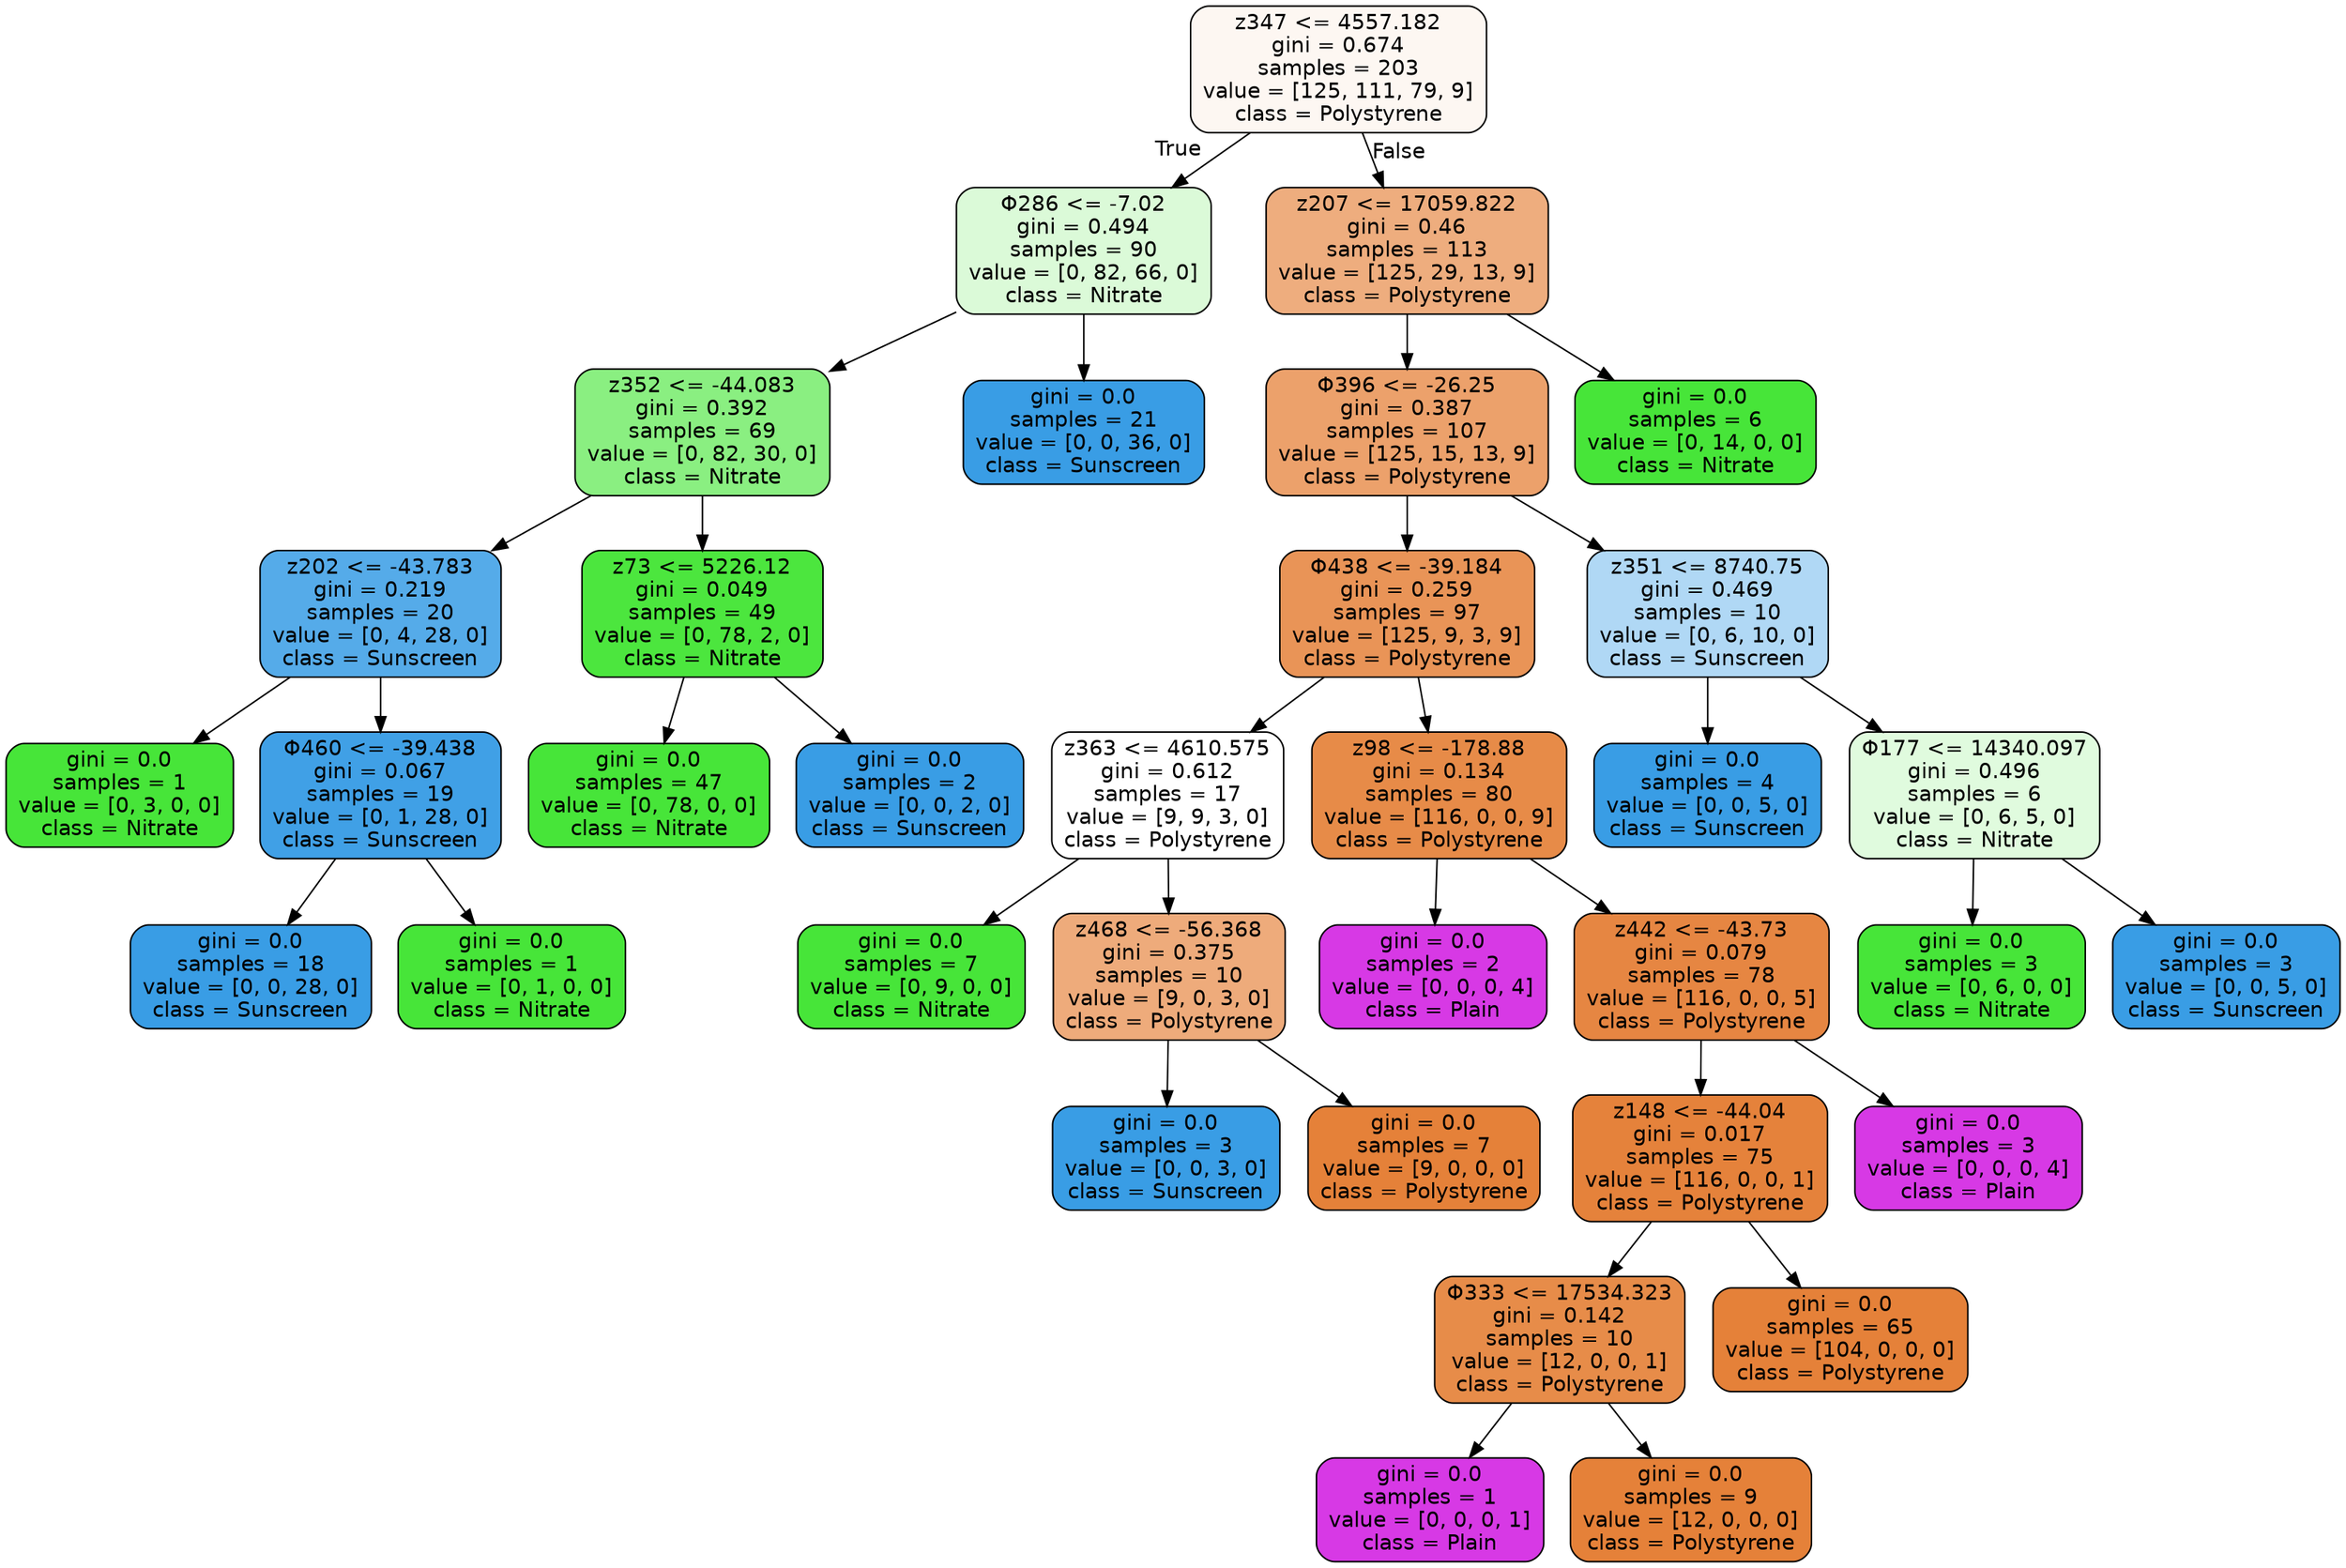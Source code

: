 digraph Tree {
node [shape=box, style="filled, rounded", color="black", fontname="helvetica"] ;
edge [fontname="helvetica"] ;
0 [label="z347 <= 4557.182\ngini = 0.674\nsamples = 203\nvalue = [125, 111, 79, 9]\nclass = Polystyrene", fillcolor="#fdf7f2"] ;
1 [label="Φ286 <= -7.02\ngini = 0.494\nsamples = 90\nvalue = [0, 82, 66, 0]\nclass = Nitrate", fillcolor="#dbfad8"] ;
0 -> 1 [labeldistance=2.5, labelangle=45, headlabel="True"] ;
2 [label="z352 <= -44.083\ngini = 0.392\nsamples = 69\nvalue = [0, 82, 30, 0]\nclass = Nitrate", fillcolor="#8aef81"] ;
1 -> 2 ;
3 [label="z202 <= -43.783\ngini = 0.219\nsamples = 20\nvalue = [0, 4, 28, 0]\nclass = Sunscreen", fillcolor="#55abe9"] ;
2 -> 3 ;
4 [label="gini = 0.0\nsamples = 1\nvalue = [0, 3, 0, 0]\nclass = Nitrate", fillcolor="#47e539"] ;
3 -> 4 ;
5 [label="Φ460 <= -39.438\ngini = 0.067\nsamples = 19\nvalue = [0, 1, 28, 0]\nclass = Sunscreen", fillcolor="#40a0e6"] ;
3 -> 5 ;
6 [label="gini = 0.0\nsamples = 18\nvalue = [0, 0, 28, 0]\nclass = Sunscreen", fillcolor="#399de5"] ;
5 -> 6 ;
7 [label="gini = 0.0\nsamples = 1\nvalue = [0, 1, 0, 0]\nclass = Nitrate", fillcolor="#47e539"] ;
5 -> 7 ;
8 [label="z73 <= 5226.12\ngini = 0.049\nsamples = 49\nvalue = [0, 78, 2, 0]\nclass = Nitrate", fillcolor="#4ce63e"] ;
2 -> 8 ;
9 [label="gini = 0.0\nsamples = 47\nvalue = [0, 78, 0, 0]\nclass = Nitrate", fillcolor="#47e539"] ;
8 -> 9 ;
10 [label="gini = 0.0\nsamples = 2\nvalue = [0, 0, 2, 0]\nclass = Sunscreen", fillcolor="#399de5"] ;
8 -> 10 ;
11 [label="gini = 0.0\nsamples = 21\nvalue = [0, 0, 36, 0]\nclass = Sunscreen", fillcolor="#399de5"] ;
1 -> 11 ;
12 [label="z207 <= 17059.822\ngini = 0.46\nsamples = 113\nvalue = [125, 29, 13, 9]\nclass = Polystyrene", fillcolor="#eead7e"] ;
0 -> 12 [labeldistance=2.5, labelangle=-45, headlabel="False"] ;
13 [label="Φ396 <= -26.25\ngini = 0.387\nsamples = 107\nvalue = [125, 15, 13, 9]\nclass = Polystyrene", fillcolor="#eca16b"] ;
12 -> 13 ;
14 [label="Φ438 <= -39.184\ngini = 0.259\nsamples = 97\nvalue = [125, 9, 3, 9]\nclass = Polystyrene", fillcolor="#e99457"] ;
13 -> 14 ;
15 [label="z363 <= 4610.575\ngini = 0.612\nsamples = 17\nvalue = [9, 9, 3, 0]\nclass = Polystyrene", fillcolor="#ffffff"] ;
14 -> 15 ;
16 [label="gini = 0.0\nsamples = 7\nvalue = [0, 9, 0, 0]\nclass = Nitrate", fillcolor="#47e539"] ;
15 -> 16 ;
17 [label="z468 <= -56.368\ngini = 0.375\nsamples = 10\nvalue = [9, 0, 3, 0]\nclass = Polystyrene", fillcolor="#eeab7b"] ;
15 -> 17 ;
18 [label="gini = 0.0\nsamples = 3\nvalue = [0, 0, 3, 0]\nclass = Sunscreen", fillcolor="#399de5"] ;
17 -> 18 ;
19 [label="gini = 0.0\nsamples = 7\nvalue = [9, 0, 0, 0]\nclass = Polystyrene", fillcolor="#e58139"] ;
17 -> 19 ;
20 [label="z98 <= -178.88\ngini = 0.134\nsamples = 80\nvalue = [116, 0, 0, 9]\nclass = Polystyrene", fillcolor="#e78b48"] ;
14 -> 20 ;
21 [label="gini = 0.0\nsamples = 2\nvalue = [0, 0, 0, 4]\nclass = Plain", fillcolor="#d739e5"] ;
20 -> 21 ;
22 [label="z442 <= -43.73\ngini = 0.079\nsamples = 78\nvalue = [116, 0, 0, 5]\nclass = Polystyrene", fillcolor="#e68642"] ;
20 -> 22 ;
23 [label="z148 <= -44.04\ngini = 0.017\nsamples = 75\nvalue = [116, 0, 0, 1]\nclass = Polystyrene", fillcolor="#e5823b"] ;
22 -> 23 ;
24 [label="Φ333 <= 17534.323\ngini = 0.142\nsamples = 10\nvalue = [12, 0, 0, 1]\nclass = Polystyrene", fillcolor="#e78c49"] ;
23 -> 24 ;
25 [label="gini = 0.0\nsamples = 1\nvalue = [0, 0, 0, 1]\nclass = Plain", fillcolor="#d739e5"] ;
24 -> 25 ;
26 [label="gini = 0.0\nsamples = 9\nvalue = [12, 0, 0, 0]\nclass = Polystyrene", fillcolor="#e58139"] ;
24 -> 26 ;
27 [label="gini = 0.0\nsamples = 65\nvalue = [104, 0, 0, 0]\nclass = Polystyrene", fillcolor="#e58139"] ;
23 -> 27 ;
28 [label="gini = 0.0\nsamples = 3\nvalue = [0, 0, 0, 4]\nclass = Plain", fillcolor="#d739e5"] ;
22 -> 28 ;
29 [label="z351 <= 8740.75\ngini = 0.469\nsamples = 10\nvalue = [0, 6, 10, 0]\nclass = Sunscreen", fillcolor="#b0d8f5"] ;
13 -> 29 ;
30 [label="gini = 0.0\nsamples = 4\nvalue = [0, 0, 5, 0]\nclass = Sunscreen", fillcolor="#399de5"] ;
29 -> 30 ;
31 [label="Φ177 <= 14340.097\ngini = 0.496\nsamples = 6\nvalue = [0, 6, 5, 0]\nclass = Nitrate", fillcolor="#e0fbde"] ;
29 -> 31 ;
32 [label="gini = 0.0\nsamples = 3\nvalue = [0, 6, 0, 0]\nclass = Nitrate", fillcolor="#47e539"] ;
31 -> 32 ;
33 [label="gini = 0.0\nsamples = 3\nvalue = [0, 0, 5, 0]\nclass = Sunscreen", fillcolor="#399de5"] ;
31 -> 33 ;
34 [label="gini = 0.0\nsamples = 6\nvalue = [0, 14, 0, 0]\nclass = Nitrate", fillcolor="#47e539"] ;
12 -> 34 ;
}